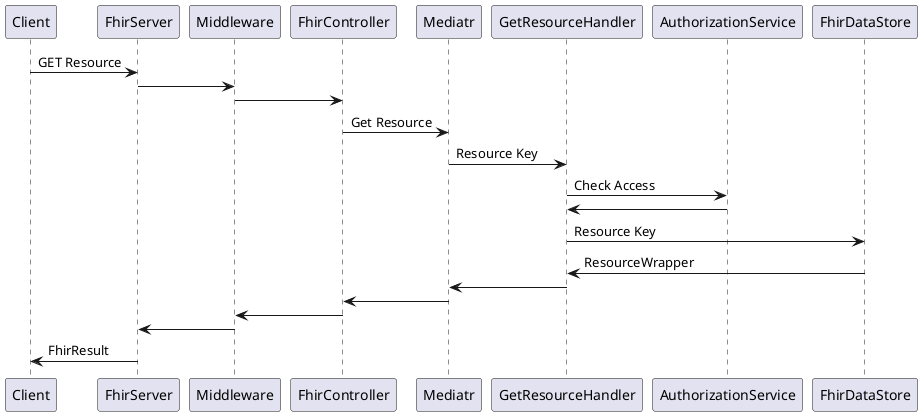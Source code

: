 @startuml Read Resource
Client -> FhirServer : GET Resource
FhirServer -> Middleware
Middleware -> FhirController
FhirController -> Mediatr : Get Resource
Mediatr -> GetResourceHandler : Resource Key
GetResourceHandler -> AuthorizationService : Check Access
AuthorizationService -> GetResourceHandler
GetResourceHandler -> FhirDataStore : Resource Key
FhirDataStore -> GetResourceHandler : ResourceWrapper
GetResourceHandler -> Mediatr
Mediatr -> FhirController
FhirController -> Middleware
Middleware -> FhirServer
FhirServer -> Client : FhirResult
@enduml